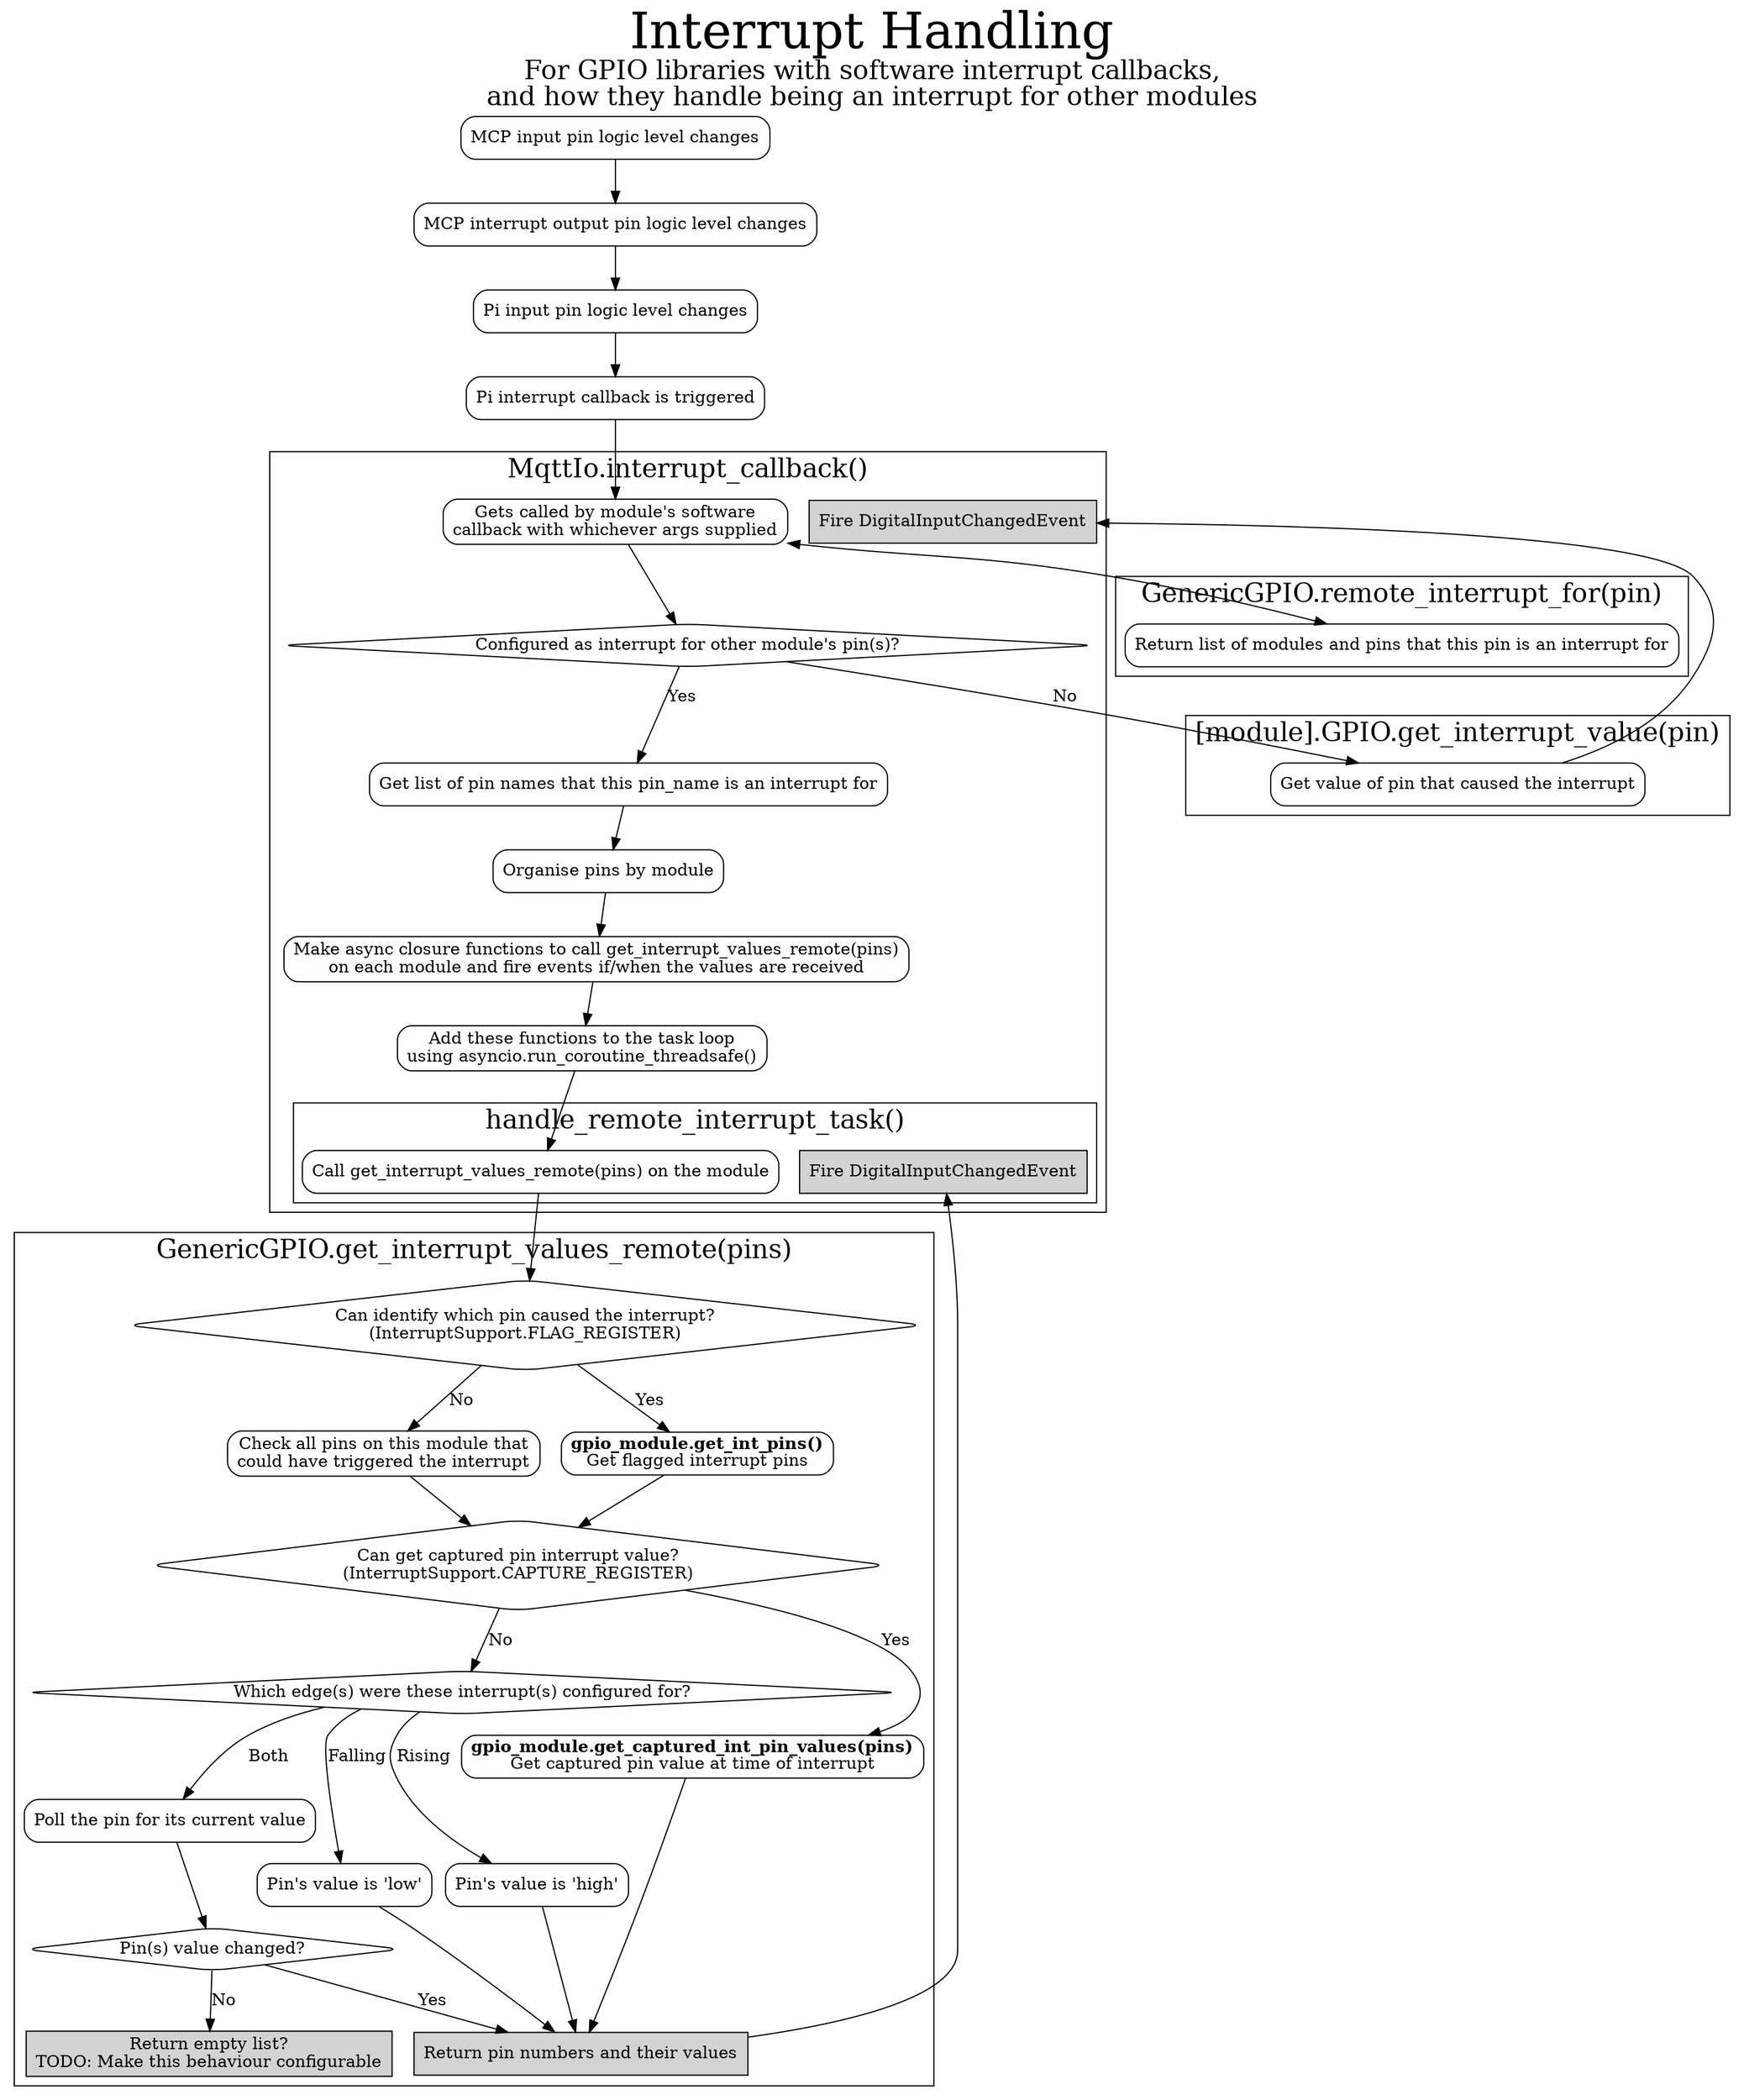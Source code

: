 digraph {
    label = <
<font point-size="42">Interrupt Handling</font><br />
<font point-size="22">For GPIO libraries with software interrupt callbacks,<br />and how they handle being an interrupt for other modules</font>
>;
    labelloc = "t";

    node[shape=box, style=rounded]
        mcp_gpio_input [label="MCP input pin logic level changes"];
        mcp_int_output [label="MCP interrupt output pin logic level changes"];
        pi_gpio_input [label="Pi input pin logic level changes"];
        pi_int_callback [label="Pi interrupt callback is triggered"];

    # server.MqttIo
    subgraph cluster_main_int_callback {
        label = <<font point-size="22">MqttIo.interrupt_callback()</font>>

        node [shape=diamond]
            q_is_remote_int [label="Configured as interrupt for other module's pin(s)?"];

        node [shape=box, style=rounded]
            main_int_callback [label="Gets called by module's software\ncallback with whichever args supplied"];
            fire_digital_input_changed_event_main [label="Fire DigitalInputChangedEvent", style="striped"];
            get_all_interrupt_for_pins [label="Get list of pin names that this pin_name is an interrupt for"]
            organise_into_modules [label="Organise pins by module"]
            make_funcs_to_get_pin_vals_and_fire_event [label="Make async closure functions to call get_interrupt_values_remote(pins)\non each module and fire events if/when the values are received"]
            add_the_functions_to_task_loop [label="Add these functions to the task loop\nusing asyncio.run_coroutine_threadsafe()"];

        subgraph cluster_handle_remote_int_closure_func {
            label = <<font point-size="22">handle_remote_interrupt_task()</font>>
            node [shape=box, style=rounded]
                call_modules_to_get_int_values [label="Call get_interrupt_values_remote(pins) on the module"];
                fire_digital_input_changed_event_closure [label="Fire DigitalInputChangedEvent", style=striped];
        }
    }
    # END server.MqttIO

    # modules.gpio.GenericGPIO
    subgraph cluster_remote_interrupt_for {
        label = <<font point-size="22">GenericGPIO.remote_interrupt_for(pin)</font>>
        
        node [shape=box, style=rounded]
            get_interrupt_for_config [label="Return list of modules and pins that this pin is an interrupt for"];
    }

    subgraph cluster_get_int_pin_values {
        label = <<font point-size="22">GenericGPIO.get_interrupt_values_remote(pins)</font>>;

        node[shape=diamond]
            q_can_identify_pin [label="Can identify which pin caused the interrupt?\n(InterruptSupport.FLAG_REGISTER)"];
            q_can_capture_pin_val [label="Can get captured pin interrupt value?\n(InterruptSupport.CAPTURE_REGISTER)"];
            q_which_edge [label="Which edge(s) were these interrupt(s) configured for?"];
            q_any_pins_changed [label="Pin(s) value changed?"]

        node[shape=box, style=rounded]
            check_all_possible_pins [label="Check all pins on this module that\ncould have triggered the interrupt"]
            poll_pin [label="Poll the pin for its current value"];
            get_flagged_pins [label=<
<b>gpio_module.get_int_pins()</b><br />
Get flagged interrupt pins
>]
            capture_pin_value [label=<
<b>gpio_module.get_captured_int_pin_values(pins)</b><br />
Get captured pin value at time of interrupt
>]
            pin_value_high [label="Pin's value is 'high'"]
            pin_value_low [label="Pin's value is 'low'"]
            return_pin_values [label="Return pin numbers and their values", style="striped"];
            do_nothing [label="Return empty list?\nTODO: Make this behaviour configurable", style="striped"]

    }
    # END modules.gpio.GenericGPIO

    # modules.gpio.<module>.GPIO
    subgraph cluster_module_get_interrupt_value {
        label = <<font point-size="22">[module].GPIO.get_interrupt_value(pin)</font>>

        node [shape=box, style=rounded]
            get_interrupt_value [label="Get value of pin that caused the interrupt"];
    }
    # END modules.gpio.<module>.GPIO

    mcp_gpio_input ->
    mcp_int_output ->
    pi_gpio_input ->
    pi_int_callback ->
    main_int_callback;

    main_int_callback -> get_interrupt_for_config [dir="both"];

    main_int_callback -> q_is_remote_int;

    q_is_remote_int -> get_all_interrupt_for_pins [label="Yes"];
    
    get_all_interrupt_for_pins ->
    organise_into_modules ->
    make_funcs_to_get_pin_vals_and_fire_event ->
    add_the_functions_to_task_loop ->
    call_modules_to_get_int_values ->
    q_can_identify_pin;

    q_is_remote_int -> get_interrupt_value [label="No"];
    get_interrupt_value -> fire_digital_input_changed_event_main;

    # GenericGPIO.get_int_pin_values()
    q_can_identify_pin -> get_flagged_pins [label="Yes"];
    q_can_identify_pin -> check_all_possible_pins [label="No"];

    get_flagged_pins -> q_can_capture_pin_val;
    check_all_possible_pins -> q_can_capture_pin_val;

    q_any_pins_changed -> return_pin_values [label="Yes"];
    q_any_pins_changed -> do_nothing [label="No"];

    q_can_capture_pin_val -> capture_pin_value [label="Yes"];
    q_can_capture_pin_val -> q_which_edge [label="No"];

    capture_pin_value -> return_pin_values;

    q_which_edge -> pin_value_high [label="Rising"];
    q_which_edge -> pin_value_low [label="Falling"];
    q_which_edge -> poll_pin [label="Both"];
    poll_pin -> q_any_pins_changed;

    pin_value_high -> return_pin_values;
    pin_value_low -> return_pin_values;
    # END GenericGPIO.get_int_pin_values()

    return_pin_values -> fire_digital_input_changed_event_closure;

    # Do we want to call the callback, even though this could be the wrong value?
    # The alternative is to only call the callback if it's changed.
    # Perhaps this should be a config option?
}
